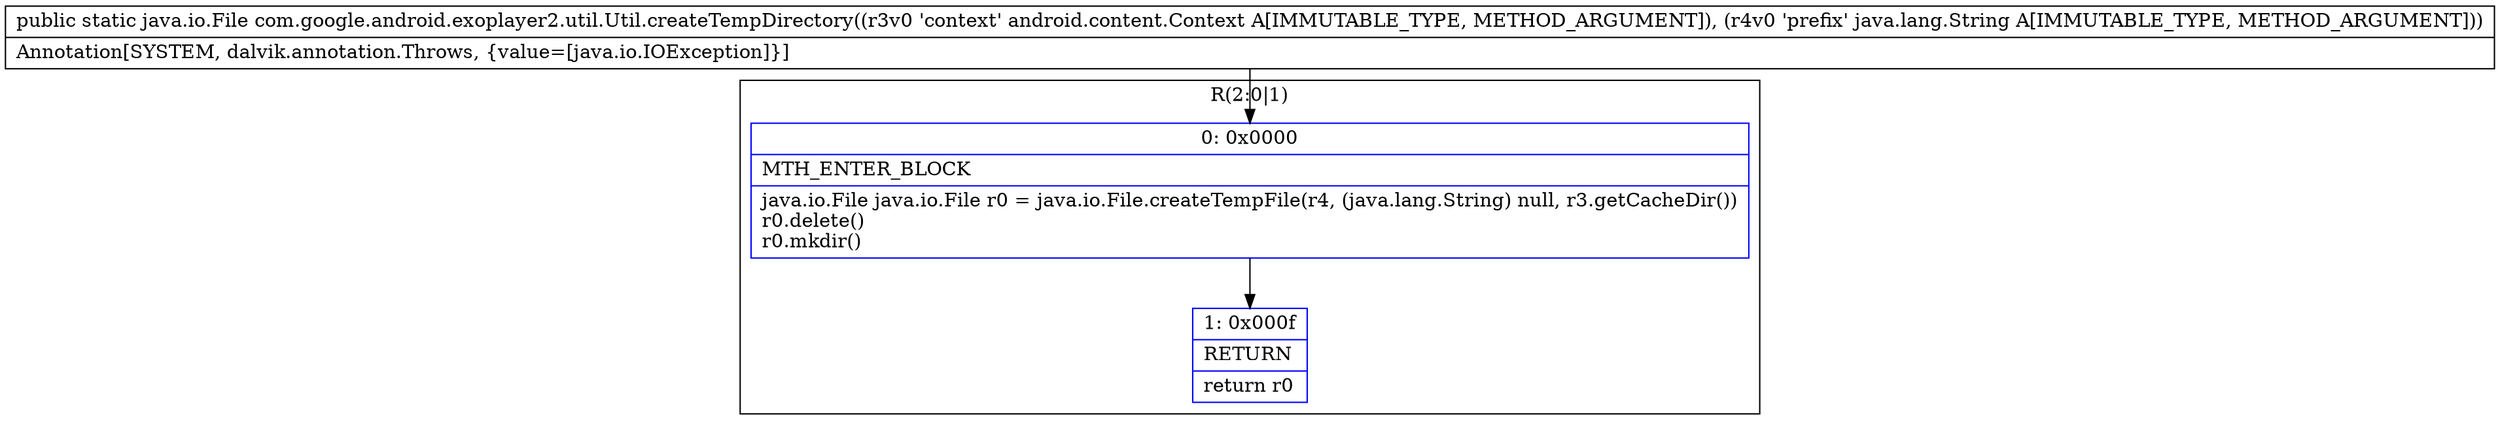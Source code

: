 digraph "CFG forcom.google.android.exoplayer2.util.Util.createTempDirectory(Landroid\/content\/Context;Ljava\/lang\/String;)Ljava\/io\/File;" {
subgraph cluster_Region_1108241962 {
label = "R(2:0|1)";
node [shape=record,color=blue];
Node_0 [shape=record,label="{0\:\ 0x0000|MTH_ENTER_BLOCK\l|java.io.File java.io.File r0 = java.io.File.createTempFile(r4, (java.lang.String) null, r3.getCacheDir())\lr0.delete()\lr0.mkdir()\l}"];
Node_1 [shape=record,label="{1\:\ 0x000f|RETURN\l|return r0\l}"];
}
MethodNode[shape=record,label="{public static java.io.File com.google.android.exoplayer2.util.Util.createTempDirectory((r3v0 'context' android.content.Context A[IMMUTABLE_TYPE, METHOD_ARGUMENT]), (r4v0 'prefix' java.lang.String A[IMMUTABLE_TYPE, METHOD_ARGUMENT]))  | Annotation[SYSTEM, dalvik.annotation.Throws, \{value=[java.io.IOException]\}]\l}"];
MethodNode -> Node_0;
Node_0 -> Node_1;
}

